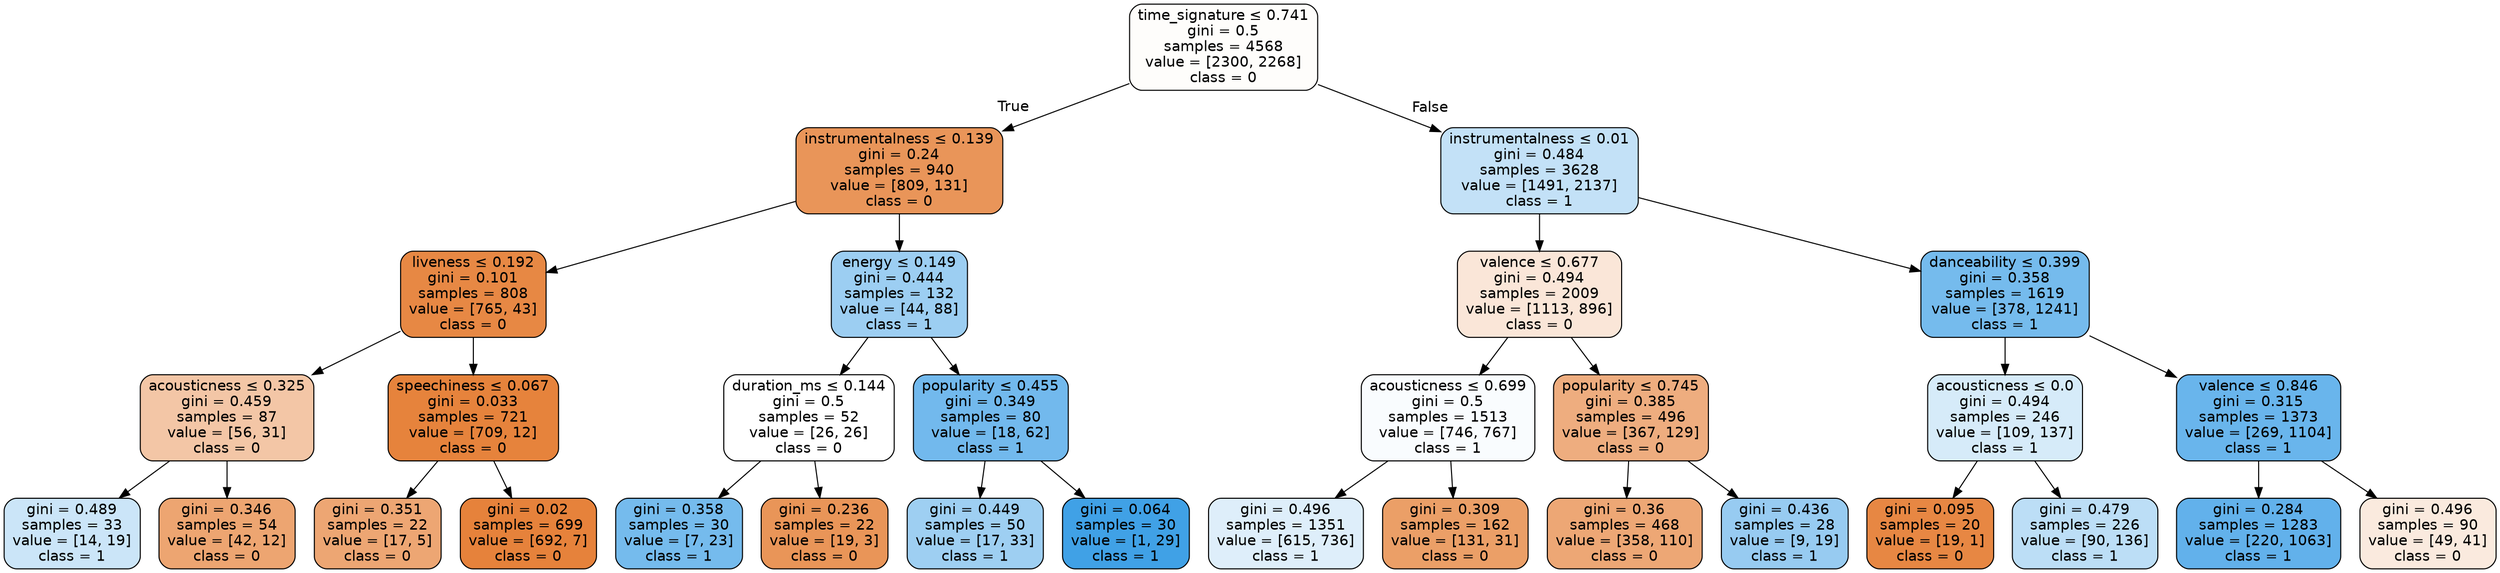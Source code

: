 digraph Tree {
node [shape=box, style="filled, rounded", color="black", fontname=helvetica] ;
edge [fontname=helvetica] ;
0 [label=<time_signature &le; 0.741<br/>gini = 0.5<br/>samples = 4568<br/>value = [2300, 2268]<br/>class = 0>, fillcolor="#e5813904"] ;
1 [label=<instrumentalness &le; 0.139<br/>gini = 0.24<br/>samples = 940<br/>value = [809, 131]<br/>class = 0>, fillcolor="#e58139d6"] ;
0 -> 1 [labeldistance=2.5, labelangle=45, headlabel="True"] ;
2 [label=<liveness &le; 0.192<br/>gini = 0.101<br/>samples = 808<br/>value = [765, 43]<br/>class = 0>, fillcolor="#e58139f1"] ;
1 -> 2 ;
3 [label=<acousticness &le; 0.325<br/>gini = 0.459<br/>samples = 87<br/>value = [56, 31]<br/>class = 0>, fillcolor="#e5813972"] ;
2 -> 3 ;
4 [label=<gini = 0.489<br/>samples = 33<br/>value = [14, 19]<br/>class = 1>, fillcolor="#399de543"] ;
3 -> 4 ;
5 [label=<gini = 0.346<br/>samples = 54<br/>value = [42, 12]<br/>class = 0>, fillcolor="#e58139b6"] ;
3 -> 5 ;
6 [label=<speechiness &le; 0.067<br/>gini = 0.033<br/>samples = 721<br/>value = [709, 12]<br/>class = 0>, fillcolor="#e58139fb"] ;
2 -> 6 ;
7 [label=<gini = 0.351<br/>samples = 22<br/>value = [17, 5]<br/>class = 0>, fillcolor="#e58139b4"] ;
6 -> 7 ;
8 [label=<gini = 0.02<br/>samples = 699<br/>value = [692, 7]<br/>class = 0>, fillcolor="#e58139fc"] ;
6 -> 8 ;
9 [label=<energy &le; 0.149<br/>gini = 0.444<br/>samples = 132<br/>value = [44, 88]<br/>class = 1>, fillcolor="#399de57f"] ;
1 -> 9 ;
10 [label=<duration_ms &le; 0.144<br/>gini = 0.5<br/>samples = 52<br/>value = [26, 26]<br/>class = 0>, fillcolor="#e5813900"] ;
9 -> 10 ;
11 [label=<gini = 0.358<br/>samples = 30<br/>value = [7, 23]<br/>class = 1>, fillcolor="#399de5b1"] ;
10 -> 11 ;
12 [label=<gini = 0.236<br/>samples = 22<br/>value = [19, 3]<br/>class = 0>, fillcolor="#e58139d7"] ;
10 -> 12 ;
13 [label=<popularity &le; 0.455<br/>gini = 0.349<br/>samples = 80<br/>value = [18, 62]<br/>class = 1>, fillcolor="#399de5b5"] ;
9 -> 13 ;
14 [label=<gini = 0.449<br/>samples = 50<br/>value = [17, 33]<br/>class = 1>, fillcolor="#399de57c"] ;
13 -> 14 ;
15 [label=<gini = 0.064<br/>samples = 30<br/>value = [1, 29]<br/>class = 1>, fillcolor="#399de5f6"] ;
13 -> 15 ;
16 [label=<instrumentalness &le; 0.01<br/>gini = 0.484<br/>samples = 3628<br/>value = [1491, 2137]<br/>class = 1>, fillcolor="#399de54d"] ;
0 -> 16 [labeldistance=2.5, labelangle=-45, headlabel="False"] ;
17 [label=<valence &le; 0.677<br/>gini = 0.494<br/>samples = 2009<br/>value = [1113, 896]<br/>class = 0>, fillcolor="#e5813932"] ;
16 -> 17 ;
18 [label=<acousticness &le; 0.699<br/>gini = 0.5<br/>samples = 1513<br/>value = [746, 767]<br/>class = 1>, fillcolor="#399de507"] ;
17 -> 18 ;
19 [label=<gini = 0.496<br/>samples = 1351<br/>value = [615, 736]<br/>class = 1>, fillcolor="#399de52a"] ;
18 -> 19 ;
20 [label=<gini = 0.309<br/>samples = 162<br/>value = [131, 31]<br/>class = 0>, fillcolor="#e58139c3"] ;
18 -> 20 ;
21 [label=<popularity &le; 0.745<br/>gini = 0.385<br/>samples = 496<br/>value = [367, 129]<br/>class = 0>, fillcolor="#e58139a5"] ;
17 -> 21 ;
22 [label=<gini = 0.36<br/>samples = 468<br/>value = [358, 110]<br/>class = 0>, fillcolor="#e58139b1"] ;
21 -> 22 ;
23 [label=<gini = 0.436<br/>samples = 28<br/>value = [9, 19]<br/>class = 1>, fillcolor="#399de586"] ;
21 -> 23 ;
24 [label=<danceability &le; 0.399<br/>gini = 0.358<br/>samples = 1619<br/>value = [378, 1241]<br/>class = 1>, fillcolor="#399de5b1"] ;
16 -> 24 ;
25 [label=<acousticness &le; 0.0<br/>gini = 0.494<br/>samples = 246<br/>value = [109, 137]<br/>class = 1>, fillcolor="#399de534"] ;
24 -> 25 ;
26 [label=<gini = 0.095<br/>samples = 20<br/>value = [19, 1]<br/>class = 0>, fillcolor="#e58139f2"] ;
25 -> 26 ;
27 [label=<gini = 0.479<br/>samples = 226<br/>value = [90, 136]<br/>class = 1>, fillcolor="#399de556"] ;
25 -> 27 ;
28 [label=<valence &le; 0.846<br/>gini = 0.315<br/>samples = 1373<br/>value = [269, 1104]<br/>class = 1>, fillcolor="#399de5c1"] ;
24 -> 28 ;
29 [label=<gini = 0.284<br/>samples = 1283<br/>value = [220, 1063]<br/>class = 1>, fillcolor="#399de5ca"] ;
28 -> 29 ;
30 [label=<gini = 0.496<br/>samples = 90<br/>value = [49, 41]<br/>class = 0>, fillcolor="#e581392a"] ;
28 -> 30 ;
}